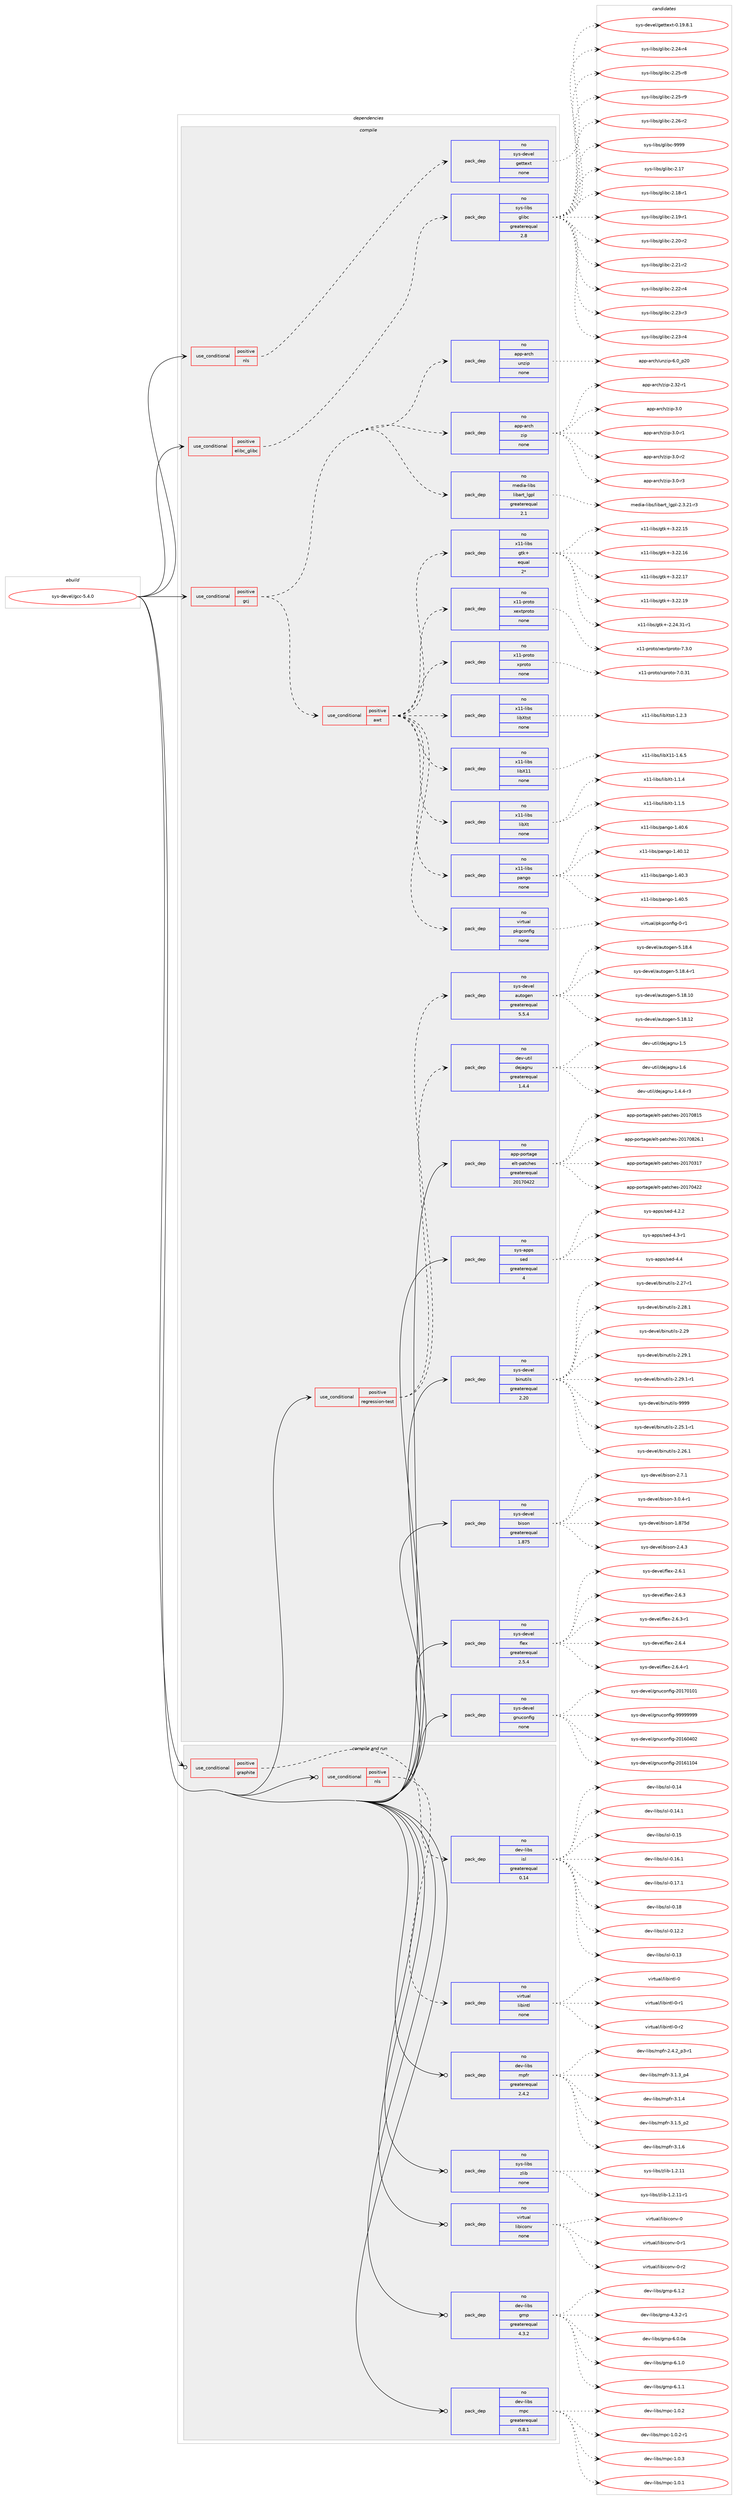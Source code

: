 digraph prolog {

# *************
# Graph options
# *************

newrank=true;
concentrate=true;
compound=true;
graph [rankdir=LR,fontname=Helvetica,fontsize=10,ranksep=1.5];#, ranksep=2.5, nodesep=0.2];
edge  [arrowhead=vee];
node  [fontname=Helvetica,fontsize=10];

# **********
# The ebuild
# **********

subgraph cluster_leftcol {
color=gray;
rank=same;
label=<<i>ebuild</i>>;
id [label="sys-devel/gcc-5.4.0", color=red, width=4, href="../sys-devel/gcc-5.4.0.svg"];
}

# ****************
# The dependencies
# ****************

subgraph cluster_midcol {
color=gray;
label=<<i>dependencies</i>>;
subgraph cluster_compile {
fillcolor="#eeeeee";
style=filled;
label=<<i>compile</i>>;
subgraph cond116043 {
dependency484173 [label=<<TABLE BORDER="0" CELLBORDER="1" CELLSPACING="0" CELLPADDING="4"><TR><TD ROWSPAN="3" CELLPADDING="10">use_conditional</TD></TR><TR><TD>positive</TD></TR><TR><TD>elibc_glibc</TD></TR></TABLE>>, shape=none, color=red];
subgraph pack359698 {
dependency484174 [label=<<TABLE BORDER="0" CELLBORDER="1" CELLSPACING="0" CELLPADDING="4" WIDTH="220"><TR><TD ROWSPAN="6" CELLPADDING="30">pack_dep</TD></TR><TR><TD WIDTH="110">no</TD></TR><TR><TD>sys-libs</TD></TR><TR><TD>glibc</TD></TR><TR><TD>greaterequal</TD></TR><TR><TD>2.8</TD></TR></TABLE>>, shape=none, color=blue];
}
dependency484173:e -> dependency484174:w [weight=20,style="dashed",arrowhead="vee"];
}
id:e -> dependency484173:w [weight=20,style="solid",arrowhead="vee"];
subgraph cond116044 {
dependency484175 [label=<<TABLE BORDER="0" CELLBORDER="1" CELLSPACING="0" CELLPADDING="4"><TR><TD ROWSPAN="3" CELLPADDING="10">use_conditional</TD></TR><TR><TD>positive</TD></TR><TR><TD>gcj</TD></TR></TABLE>>, shape=none, color=red];
subgraph cond116045 {
dependency484176 [label=<<TABLE BORDER="0" CELLBORDER="1" CELLSPACING="0" CELLPADDING="4"><TR><TD ROWSPAN="3" CELLPADDING="10">use_conditional</TD></TR><TR><TD>positive</TD></TR><TR><TD>awt</TD></TR></TABLE>>, shape=none, color=red];
subgraph pack359699 {
dependency484177 [label=<<TABLE BORDER="0" CELLBORDER="1" CELLSPACING="0" CELLPADDING="4" WIDTH="220"><TR><TD ROWSPAN="6" CELLPADDING="30">pack_dep</TD></TR><TR><TD WIDTH="110">no</TD></TR><TR><TD>x11-libs</TD></TR><TR><TD>libXt</TD></TR><TR><TD>none</TD></TR><TR><TD></TD></TR></TABLE>>, shape=none, color=blue];
}
dependency484176:e -> dependency484177:w [weight=20,style="dashed",arrowhead="vee"];
subgraph pack359700 {
dependency484178 [label=<<TABLE BORDER="0" CELLBORDER="1" CELLSPACING="0" CELLPADDING="4" WIDTH="220"><TR><TD ROWSPAN="6" CELLPADDING="30">pack_dep</TD></TR><TR><TD WIDTH="110">no</TD></TR><TR><TD>x11-libs</TD></TR><TR><TD>libX11</TD></TR><TR><TD>none</TD></TR><TR><TD></TD></TR></TABLE>>, shape=none, color=blue];
}
dependency484176:e -> dependency484178:w [weight=20,style="dashed",arrowhead="vee"];
subgraph pack359701 {
dependency484179 [label=<<TABLE BORDER="0" CELLBORDER="1" CELLSPACING="0" CELLPADDING="4" WIDTH="220"><TR><TD ROWSPAN="6" CELLPADDING="30">pack_dep</TD></TR><TR><TD WIDTH="110">no</TD></TR><TR><TD>x11-libs</TD></TR><TR><TD>libXtst</TD></TR><TR><TD>none</TD></TR><TR><TD></TD></TR></TABLE>>, shape=none, color=blue];
}
dependency484176:e -> dependency484179:w [weight=20,style="dashed",arrowhead="vee"];
subgraph pack359702 {
dependency484180 [label=<<TABLE BORDER="0" CELLBORDER="1" CELLSPACING="0" CELLPADDING="4" WIDTH="220"><TR><TD ROWSPAN="6" CELLPADDING="30">pack_dep</TD></TR><TR><TD WIDTH="110">no</TD></TR><TR><TD>x11-proto</TD></TR><TR><TD>xproto</TD></TR><TR><TD>none</TD></TR><TR><TD></TD></TR></TABLE>>, shape=none, color=blue];
}
dependency484176:e -> dependency484180:w [weight=20,style="dashed",arrowhead="vee"];
subgraph pack359703 {
dependency484181 [label=<<TABLE BORDER="0" CELLBORDER="1" CELLSPACING="0" CELLPADDING="4" WIDTH="220"><TR><TD ROWSPAN="6" CELLPADDING="30">pack_dep</TD></TR><TR><TD WIDTH="110">no</TD></TR><TR><TD>x11-proto</TD></TR><TR><TD>xextproto</TD></TR><TR><TD>none</TD></TR><TR><TD></TD></TR></TABLE>>, shape=none, color=blue];
}
dependency484176:e -> dependency484181:w [weight=20,style="dashed",arrowhead="vee"];
subgraph pack359704 {
dependency484182 [label=<<TABLE BORDER="0" CELLBORDER="1" CELLSPACING="0" CELLPADDING="4" WIDTH="220"><TR><TD ROWSPAN="6" CELLPADDING="30">pack_dep</TD></TR><TR><TD WIDTH="110">no</TD></TR><TR><TD>x11-libs</TD></TR><TR><TD>gtk+</TD></TR><TR><TD>equal</TD></TR><TR><TD>2*</TD></TR></TABLE>>, shape=none, color=blue];
}
dependency484176:e -> dependency484182:w [weight=20,style="dashed",arrowhead="vee"];
subgraph pack359705 {
dependency484183 [label=<<TABLE BORDER="0" CELLBORDER="1" CELLSPACING="0" CELLPADDING="4" WIDTH="220"><TR><TD ROWSPAN="6" CELLPADDING="30">pack_dep</TD></TR><TR><TD WIDTH="110">no</TD></TR><TR><TD>virtual</TD></TR><TR><TD>pkgconfig</TD></TR><TR><TD>none</TD></TR><TR><TD></TD></TR></TABLE>>, shape=none, color=blue];
}
dependency484176:e -> dependency484183:w [weight=20,style="dashed",arrowhead="vee"];
subgraph pack359706 {
dependency484184 [label=<<TABLE BORDER="0" CELLBORDER="1" CELLSPACING="0" CELLPADDING="4" WIDTH="220"><TR><TD ROWSPAN="6" CELLPADDING="30">pack_dep</TD></TR><TR><TD WIDTH="110">no</TD></TR><TR><TD>x11-libs</TD></TR><TR><TD>pango</TD></TR><TR><TD>none</TD></TR><TR><TD></TD></TR></TABLE>>, shape=none, color=blue];
}
dependency484176:e -> dependency484184:w [weight=20,style="dashed",arrowhead="vee"];
}
dependency484175:e -> dependency484176:w [weight=20,style="dashed",arrowhead="vee"];
subgraph pack359707 {
dependency484185 [label=<<TABLE BORDER="0" CELLBORDER="1" CELLSPACING="0" CELLPADDING="4" WIDTH="220"><TR><TD ROWSPAN="6" CELLPADDING="30">pack_dep</TD></TR><TR><TD WIDTH="110">no</TD></TR><TR><TD>media-libs</TD></TR><TR><TD>libart_lgpl</TD></TR><TR><TD>greaterequal</TD></TR><TR><TD>2.1</TD></TR></TABLE>>, shape=none, color=blue];
}
dependency484175:e -> dependency484185:w [weight=20,style="dashed",arrowhead="vee"];
subgraph pack359708 {
dependency484186 [label=<<TABLE BORDER="0" CELLBORDER="1" CELLSPACING="0" CELLPADDING="4" WIDTH="220"><TR><TD ROWSPAN="6" CELLPADDING="30">pack_dep</TD></TR><TR><TD WIDTH="110">no</TD></TR><TR><TD>app-arch</TD></TR><TR><TD>zip</TD></TR><TR><TD>none</TD></TR><TR><TD></TD></TR></TABLE>>, shape=none, color=blue];
}
dependency484175:e -> dependency484186:w [weight=20,style="dashed",arrowhead="vee"];
subgraph pack359709 {
dependency484187 [label=<<TABLE BORDER="0" CELLBORDER="1" CELLSPACING="0" CELLPADDING="4" WIDTH="220"><TR><TD ROWSPAN="6" CELLPADDING="30">pack_dep</TD></TR><TR><TD WIDTH="110">no</TD></TR><TR><TD>app-arch</TD></TR><TR><TD>unzip</TD></TR><TR><TD>none</TD></TR><TR><TD></TD></TR></TABLE>>, shape=none, color=blue];
}
dependency484175:e -> dependency484187:w [weight=20,style="dashed",arrowhead="vee"];
}
id:e -> dependency484175:w [weight=20,style="solid",arrowhead="vee"];
subgraph cond116046 {
dependency484188 [label=<<TABLE BORDER="0" CELLBORDER="1" CELLSPACING="0" CELLPADDING="4"><TR><TD ROWSPAN="3" CELLPADDING="10">use_conditional</TD></TR><TR><TD>positive</TD></TR><TR><TD>nls</TD></TR></TABLE>>, shape=none, color=red];
subgraph pack359710 {
dependency484189 [label=<<TABLE BORDER="0" CELLBORDER="1" CELLSPACING="0" CELLPADDING="4" WIDTH="220"><TR><TD ROWSPAN="6" CELLPADDING="30">pack_dep</TD></TR><TR><TD WIDTH="110">no</TD></TR><TR><TD>sys-devel</TD></TR><TR><TD>gettext</TD></TR><TR><TD>none</TD></TR><TR><TD></TD></TR></TABLE>>, shape=none, color=blue];
}
dependency484188:e -> dependency484189:w [weight=20,style="dashed",arrowhead="vee"];
}
id:e -> dependency484188:w [weight=20,style="solid",arrowhead="vee"];
subgraph cond116047 {
dependency484190 [label=<<TABLE BORDER="0" CELLBORDER="1" CELLSPACING="0" CELLPADDING="4"><TR><TD ROWSPAN="3" CELLPADDING="10">use_conditional</TD></TR><TR><TD>positive</TD></TR><TR><TD>regression-test</TD></TR></TABLE>>, shape=none, color=red];
subgraph pack359711 {
dependency484191 [label=<<TABLE BORDER="0" CELLBORDER="1" CELLSPACING="0" CELLPADDING="4" WIDTH="220"><TR><TD ROWSPAN="6" CELLPADDING="30">pack_dep</TD></TR><TR><TD WIDTH="110">no</TD></TR><TR><TD>dev-util</TD></TR><TR><TD>dejagnu</TD></TR><TR><TD>greaterequal</TD></TR><TR><TD>1.4.4</TD></TR></TABLE>>, shape=none, color=blue];
}
dependency484190:e -> dependency484191:w [weight=20,style="dashed",arrowhead="vee"];
subgraph pack359712 {
dependency484192 [label=<<TABLE BORDER="0" CELLBORDER="1" CELLSPACING="0" CELLPADDING="4" WIDTH="220"><TR><TD ROWSPAN="6" CELLPADDING="30">pack_dep</TD></TR><TR><TD WIDTH="110">no</TD></TR><TR><TD>sys-devel</TD></TR><TR><TD>autogen</TD></TR><TR><TD>greaterequal</TD></TR><TR><TD>5.5.4</TD></TR></TABLE>>, shape=none, color=blue];
}
dependency484190:e -> dependency484192:w [weight=20,style="dashed",arrowhead="vee"];
}
id:e -> dependency484190:w [weight=20,style="solid",arrowhead="vee"];
subgraph pack359713 {
dependency484193 [label=<<TABLE BORDER="0" CELLBORDER="1" CELLSPACING="0" CELLPADDING="4" WIDTH="220"><TR><TD ROWSPAN="6" CELLPADDING="30">pack_dep</TD></TR><TR><TD WIDTH="110">no</TD></TR><TR><TD>app-portage</TD></TR><TR><TD>elt-patches</TD></TR><TR><TD>greaterequal</TD></TR><TR><TD>20170422</TD></TR></TABLE>>, shape=none, color=blue];
}
id:e -> dependency484193:w [weight=20,style="solid",arrowhead="vee"];
subgraph pack359714 {
dependency484194 [label=<<TABLE BORDER="0" CELLBORDER="1" CELLSPACING="0" CELLPADDING="4" WIDTH="220"><TR><TD ROWSPAN="6" CELLPADDING="30">pack_dep</TD></TR><TR><TD WIDTH="110">no</TD></TR><TR><TD>sys-apps</TD></TR><TR><TD>sed</TD></TR><TR><TD>greaterequal</TD></TR><TR><TD>4</TD></TR></TABLE>>, shape=none, color=blue];
}
id:e -> dependency484194:w [weight=20,style="solid",arrowhead="vee"];
subgraph pack359715 {
dependency484195 [label=<<TABLE BORDER="0" CELLBORDER="1" CELLSPACING="0" CELLPADDING="4" WIDTH="220"><TR><TD ROWSPAN="6" CELLPADDING="30">pack_dep</TD></TR><TR><TD WIDTH="110">no</TD></TR><TR><TD>sys-devel</TD></TR><TR><TD>binutils</TD></TR><TR><TD>greaterequal</TD></TR><TR><TD>2.20</TD></TR></TABLE>>, shape=none, color=blue];
}
id:e -> dependency484195:w [weight=20,style="solid",arrowhead="vee"];
subgraph pack359716 {
dependency484196 [label=<<TABLE BORDER="0" CELLBORDER="1" CELLSPACING="0" CELLPADDING="4" WIDTH="220"><TR><TD ROWSPAN="6" CELLPADDING="30">pack_dep</TD></TR><TR><TD WIDTH="110">no</TD></TR><TR><TD>sys-devel</TD></TR><TR><TD>bison</TD></TR><TR><TD>greaterequal</TD></TR><TR><TD>1.875</TD></TR></TABLE>>, shape=none, color=blue];
}
id:e -> dependency484196:w [weight=20,style="solid",arrowhead="vee"];
subgraph pack359717 {
dependency484197 [label=<<TABLE BORDER="0" CELLBORDER="1" CELLSPACING="0" CELLPADDING="4" WIDTH="220"><TR><TD ROWSPAN="6" CELLPADDING="30">pack_dep</TD></TR><TR><TD WIDTH="110">no</TD></TR><TR><TD>sys-devel</TD></TR><TR><TD>flex</TD></TR><TR><TD>greaterequal</TD></TR><TR><TD>2.5.4</TD></TR></TABLE>>, shape=none, color=blue];
}
id:e -> dependency484197:w [weight=20,style="solid",arrowhead="vee"];
subgraph pack359718 {
dependency484198 [label=<<TABLE BORDER="0" CELLBORDER="1" CELLSPACING="0" CELLPADDING="4" WIDTH="220"><TR><TD ROWSPAN="6" CELLPADDING="30">pack_dep</TD></TR><TR><TD WIDTH="110">no</TD></TR><TR><TD>sys-devel</TD></TR><TR><TD>gnuconfig</TD></TR><TR><TD>none</TD></TR><TR><TD></TD></TR></TABLE>>, shape=none, color=blue];
}
id:e -> dependency484198:w [weight=20,style="solid",arrowhead="vee"];
}
subgraph cluster_compileandrun {
fillcolor="#eeeeee";
style=filled;
label=<<i>compile and run</i>>;
subgraph cond116048 {
dependency484199 [label=<<TABLE BORDER="0" CELLBORDER="1" CELLSPACING="0" CELLPADDING="4"><TR><TD ROWSPAN="3" CELLPADDING="10">use_conditional</TD></TR><TR><TD>positive</TD></TR><TR><TD>graphite</TD></TR></TABLE>>, shape=none, color=red];
subgraph pack359719 {
dependency484200 [label=<<TABLE BORDER="0" CELLBORDER="1" CELLSPACING="0" CELLPADDING="4" WIDTH="220"><TR><TD ROWSPAN="6" CELLPADDING="30">pack_dep</TD></TR><TR><TD WIDTH="110">no</TD></TR><TR><TD>dev-libs</TD></TR><TR><TD>isl</TD></TR><TR><TD>greaterequal</TD></TR><TR><TD>0.14</TD></TR></TABLE>>, shape=none, color=blue];
}
dependency484199:e -> dependency484200:w [weight=20,style="dashed",arrowhead="vee"];
}
id:e -> dependency484199:w [weight=20,style="solid",arrowhead="odotvee"];
subgraph cond116049 {
dependency484201 [label=<<TABLE BORDER="0" CELLBORDER="1" CELLSPACING="0" CELLPADDING="4"><TR><TD ROWSPAN="3" CELLPADDING="10">use_conditional</TD></TR><TR><TD>positive</TD></TR><TR><TD>nls</TD></TR></TABLE>>, shape=none, color=red];
subgraph pack359720 {
dependency484202 [label=<<TABLE BORDER="0" CELLBORDER="1" CELLSPACING="0" CELLPADDING="4" WIDTH="220"><TR><TD ROWSPAN="6" CELLPADDING="30">pack_dep</TD></TR><TR><TD WIDTH="110">no</TD></TR><TR><TD>virtual</TD></TR><TR><TD>libintl</TD></TR><TR><TD>none</TD></TR><TR><TD></TD></TR></TABLE>>, shape=none, color=blue];
}
dependency484201:e -> dependency484202:w [weight=20,style="dashed",arrowhead="vee"];
}
id:e -> dependency484201:w [weight=20,style="solid",arrowhead="odotvee"];
subgraph pack359721 {
dependency484203 [label=<<TABLE BORDER="0" CELLBORDER="1" CELLSPACING="0" CELLPADDING="4" WIDTH="220"><TR><TD ROWSPAN="6" CELLPADDING="30">pack_dep</TD></TR><TR><TD WIDTH="110">no</TD></TR><TR><TD>dev-libs</TD></TR><TR><TD>gmp</TD></TR><TR><TD>greaterequal</TD></TR><TR><TD>4.3.2</TD></TR></TABLE>>, shape=none, color=blue];
}
id:e -> dependency484203:w [weight=20,style="solid",arrowhead="odotvee"];
subgraph pack359722 {
dependency484204 [label=<<TABLE BORDER="0" CELLBORDER="1" CELLSPACING="0" CELLPADDING="4" WIDTH="220"><TR><TD ROWSPAN="6" CELLPADDING="30">pack_dep</TD></TR><TR><TD WIDTH="110">no</TD></TR><TR><TD>dev-libs</TD></TR><TR><TD>mpc</TD></TR><TR><TD>greaterequal</TD></TR><TR><TD>0.8.1</TD></TR></TABLE>>, shape=none, color=blue];
}
id:e -> dependency484204:w [weight=20,style="solid",arrowhead="odotvee"];
subgraph pack359723 {
dependency484205 [label=<<TABLE BORDER="0" CELLBORDER="1" CELLSPACING="0" CELLPADDING="4" WIDTH="220"><TR><TD ROWSPAN="6" CELLPADDING="30">pack_dep</TD></TR><TR><TD WIDTH="110">no</TD></TR><TR><TD>dev-libs</TD></TR><TR><TD>mpfr</TD></TR><TR><TD>greaterequal</TD></TR><TR><TD>2.4.2</TD></TR></TABLE>>, shape=none, color=blue];
}
id:e -> dependency484205:w [weight=20,style="solid",arrowhead="odotvee"];
subgraph pack359724 {
dependency484206 [label=<<TABLE BORDER="0" CELLBORDER="1" CELLSPACING="0" CELLPADDING="4" WIDTH="220"><TR><TD ROWSPAN="6" CELLPADDING="30">pack_dep</TD></TR><TR><TD WIDTH="110">no</TD></TR><TR><TD>sys-libs</TD></TR><TR><TD>zlib</TD></TR><TR><TD>none</TD></TR><TR><TD></TD></TR></TABLE>>, shape=none, color=blue];
}
id:e -> dependency484206:w [weight=20,style="solid",arrowhead="odotvee"];
subgraph pack359725 {
dependency484207 [label=<<TABLE BORDER="0" CELLBORDER="1" CELLSPACING="0" CELLPADDING="4" WIDTH="220"><TR><TD ROWSPAN="6" CELLPADDING="30">pack_dep</TD></TR><TR><TD WIDTH="110">no</TD></TR><TR><TD>virtual</TD></TR><TR><TD>libiconv</TD></TR><TR><TD>none</TD></TR><TR><TD></TD></TR></TABLE>>, shape=none, color=blue];
}
id:e -> dependency484207:w [weight=20,style="solid",arrowhead="odotvee"];
}
subgraph cluster_run {
fillcolor="#eeeeee";
style=filled;
label=<<i>run</i>>;
}
}

# **************
# The candidates
# **************

subgraph cluster_choices {
rank=same;
color=gray;
label=<<i>candidates</i>>;

subgraph choice359698 {
color=black;
nodesep=1;
choice11512111545108105981154710310810598994550464955 [label="sys-libs/glibc-2.17", color=red, width=4,href="../sys-libs/glibc-2.17.svg"];
choice115121115451081059811547103108105989945504649564511449 [label="sys-libs/glibc-2.18-r1", color=red, width=4,href="../sys-libs/glibc-2.18-r1.svg"];
choice115121115451081059811547103108105989945504649574511449 [label="sys-libs/glibc-2.19-r1", color=red, width=4,href="../sys-libs/glibc-2.19-r1.svg"];
choice115121115451081059811547103108105989945504650484511450 [label="sys-libs/glibc-2.20-r2", color=red, width=4,href="../sys-libs/glibc-2.20-r2.svg"];
choice115121115451081059811547103108105989945504650494511450 [label="sys-libs/glibc-2.21-r2", color=red, width=4,href="../sys-libs/glibc-2.21-r2.svg"];
choice115121115451081059811547103108105989945504650504511452 [label="sys-libs/glibc-2.22-r4", color=red, width=4,href="../sys-libs/glibc-2.22-r4.svg"];
choice115121115451081059811547103108105989945504650514511451 [label="sys-libs/glibc-2.23-r3", color=red, width=4,href="../sys-libs/glibc-2.23-r3.svg"];
choice115121115451081059811547103108105989945504650514511452 [label="sys-libs/glibc-2.23-r4", color=red, width=4,href="../sys-libs/glibc-2.23-r4.svg"];
choice115121115451081059811547103108105989945504650524511452 [label="sys-libs/glibc-2.24-r4", color=red, width=4,href="../sys-libs/glibc-2.24-r4.svg"];
choice115121115451081059811547103108105989945504650534511456 [label="sys-libs/glibc-2.25-r8", color=red, width=4,href="../sys-libs/glibc-2.25-r8.svg"];
choice115121115451081059811547103108105989945504650534511457 [label="sys-libs/glibc-2.25-r9", color=red, width=4,href="../sys-libs/glibc-2.25-r9.svg"];
choice115121115451081059811547103108105989945504650544511450 [label="sys-libs/glibc-2.26-r2", color=red, width=4,href="../sys-libs/glibc-2.26-r2.svg"];
choice11512111545108105981154710310810598994557575757 [label="sys-libs/glibc-9999", color=red, width=4,href="../sys-libs/glibc-9999.svg"];
dependency484174:e -> choice11512111545108105981154710310810598994550464955:w [style=dotted,weight="100"];
dependency484174:e -> choice115121115451081059811547103108105989945504649564511449:w [style=dotted,weight="100"];
dependency484174:e -> choice115121115451081059811547103108105989945504649574511449:w [style=dotted,weight="100"];
dependency484174:e -> choice115121115451081059811547103108105989945504650484511450:w [style=dotted,weight="100"];
dependency484174:e -> choice115121115451081059811547103108105989945504650494511450:w [style=dotted,weight="100"];
dependency484174:e -> choice115121115451081059811547103108105989945504650504511452:w [style=dotted,weight="100"];
dependency484174:e -> choice115121115451081059811547103108105989945504650514511451:w [style=dotted,weight="100"];
dependency484174:e -> choice115121115451081059811547103108105989945504650514511452:w [style=dotted,weight="100"];
dependency484174:e -> choice115121115451081059811547103108105989945504650524511452:w [style=dotted,weight="100"];
dependency484174:e -> choice115121115451081059811547103108105989945504650534511456:w [style=dotted,weight="100"];
dependency484174:e -> choice115121115451081059811547103108105989945504650534511457:w [style=dotted,weight="100"];
dependency484174:e -> choice115121115451081059811547103108105989945504650544511450:w [style=dotted,weight="100"];
dependency484174:e -> choice11512111545108105981154710310810598994557575757:w [style=dotted,weight="100"];
}
subgraph choice359699 {
color=black;
nodesep=1;
choice12049494510810598115471081059888116454946494652 [label="x11-libs/libXt-1.1.4", color=red, width=4,href="../x11-libs/libXt-1.1.4.svg"];
choice12049494510810598115471081059888116454946494653 [label="x11-libs/libXt-1.1.5", color=red, width=4,href="../x11-libs/libXt-1.1.5.svg"];
dependency484177:e -> choice12049494510810598115471081059888116454946494652:w [style=dotted,weight="100"];
dependency484177:e -> choice12049494510810598115471081059888116454946494653:w [style=dotted,weight="100"];
}
subgraph choice359700 {
color=black;
nodesep=1;
choice120494945108105981154710810598884949454946544653 [label="x11-libs/libX11-1.6.5", color=red, width=4,href="../x11-libs/libX11-1.6.5.svg"];
dependency484178:e -> choice120494945108105981154710810598884949454946544653:w [style=dotted,weight="100"];
}
subgraph choice359701 {
color=black;
nodesep=1;
choice12049494510810598115471081059888116115116454946504651 [label="x11-libs/libXtst-1.2.3", color=red, width=4,href="../x11-libs/libXtst-1.2.3.svg"];
dependency484179:e -> choice12049494510810598115471081059888116115116454946504651:w [style=dotted,weight="100"];
}
subgraph choice359702 {
color=black;
nodesep=1;
choice1204949451121141111161114712011211411111611145554648465149 [label="x11-proto/xproto-7.0.31", color=red, width=4,href="../x11-proto/xproto-7.0.31.svg"];
dependency484180:e -> choice1204949451121141111161114712011211411111611145554648465149:w [style=dotted,weight="100"];
}
subgraph choice359703 {
color=black;
nodesep=1;
choice12049494511211411111611147120101120116112114111116111455546514648 [label="x11-proto/xextproto-7.3.0", color=red, width=4,href="../x11-proto/xextproto-7.3.0.svg"];
dependency484181:e -> choice12049494511211411111611147120101120116112114111116111455546514648:w [style=dotted,weight="100"];
}
subgraph choice359704 {
color=black;
nodesep=1;
choice12049494510810598115471031161074345504650524651494511449 [label="x11-libs/gtk+-2.24.31-r1", color=red, width=4,href="../x11-libs/gtk+-2.24.31-r1.svg"];
choice1204949451081059811547103116107434551465050464953 [label="x11-libs/gtk+-3.22.15", color=red, width=4,href="../x11-libs/gtk+-3.22.15.svg"];
choice1204949451081059811547103116107434551465050464954 [label="x11-libs/gtk+-3.22.16", color=red, width=4,href="../x11-libs/gtk+-3.22.16.svg"];
choice1204949451081059811547103116107434551465050464955 [label="x11-libs/gtk+-3.22.17", color=red, width=4,href="../x11-libs/gtk+-3.22.17.svg"];
choice1204949451081059811547103116107434551465050464957 [label="x11-libs/gtk+-3.22.19", color=red, width=4,href="../x11-libs/gtk+-3.22.19.svg"];
dependency484182:e -> choice12049494510810598115471031161074345504650524651494511449:w [style=dotted,weight="100"];
dependency484182:e -> choice1204949451081059811547103116107434551465050464953:w [style=dotted,weight="100"];
dependency484182:e -> choice1204949451081059811547103116107434551465050464954:w [style=dotted,weight="100"];
dependency484182:e -> choice1204949451081059811547103116107434551465050464955:w [style=dotted,weight="100"];
dependency484182:e -> choice1204949451081059811547103116107434551465050464957:w [style=dotted,weight="100"];
}
subgraph choice359705 {
color=black;
nodesep=1;
choice11810511411611797108471121071039911111010210510345484511449 [label="virtual/pkgconfig-0-r1", color=red, width=4,href="../virtual/pkgconfig-0-r1.svg"];
dependency484183:e -> choice11810511411611797108471121071039911111010210510345484511449:w [style=dotted,weight="100"];
}
subgraph choice359706 {
color=black;
nodesep=1;
choice1204949451081059811547112971101031114549465248464950 [label="x11-libs/pango-1.40.12", color=red, width=4,href="../x11-libs/pango-1.40.12.svg"];
choice12049494510810598115471129711010311145494652484651 [label="x11-libs/pango-1.40.3", color=red, width=4,href="../x11-libs/pango-1.40.3.svg"];
choice12049494510810598115471129711010311145494652484653 [label="x11-libs/pango-1.40.5", color=red, width=4,href="../x11-libs/pango-1.40.5.svg"];
choice12049494510810598115471129711010311145494652484654 [label="x11-libs/pango-1.40.6", color=red, width=4,href="../x11-libs/pango-1.40.6.svg"];
dependency484184:e -> choice1204949451081059811547112971101031114549465248464950:w [style=dotted,weight="100"];
dependency484184:e -> choice12049494510810598115471129711010311145494652484651:w [style=dotted,weight="100"];
dependency484184:e -> choice12049494510810598115471129711010311145494652484653:w [style=dotted,weight="100"];
dependency484184:e -> choice12049494510810598115471129711010311145494652484654:w [style=dotted,weight="100"];
}
subgraph choice359707 {
color=black;
nodesep=1;
choice10910110010597451081059811547108105989711411695108103112108455046514650494511451 [label="media-libs/libart_lgpl-2.3.21-r3", color=red, width=4,href="../media-libs/libart_lgpl-2.3.21-r3.svg"];
dependency484185:e -> choice10910110010597451081059811547108105989711411695108103112108455046514650494511451:w [style=dotted,weight="100"];
}
subgraph choice359708 {
color=black;
nodesep=1;
choice971121124597114991044712210511245504651504511449 [label="app-arch/zip-2.32-r1", color=red, width=4,href="../app-arch/zip-2.32-r1.svg"];
choice971121124597114991044712210511245514648 [label="app-arch/zip-3.0", color=red, width=4,href="../app-arch/zip-3.0.svg"];
choice9711211245971149910447122105112455146484511449 [label="app-arch/zip-3.0-r1", color=red, width=4,href="../app-arch/zip-3.0-r1.svg"];
choice9711211245971149910447122105112455146484511450 [label="app-arch/zip-3.0-r2", color=red, width=4,href="../app-arch/zip-3.0-r2.svg"];
choice9711211245971149910447122105112455146484511451 [label="app-arch/zip-3.0-r3", color=red, width=4,href="../app-arch/zip-3.0-r3.svg"];
dependency484186:e -> choice971121124597114991044712210511245504651504511449:w [style=dotted,weight="100"];
dependency484186:e -> choice971121124597114991044712210511245514648:w [style=dotted,weight="100"];
dependency484186:e -> choice9711211245971149910447122105112455146484511449:w [style=dotted,weight="100"];
dependency484186:e -> choice9711211245971149910447122105112455146484511450:w [style=dotted,weight="100"];
dependency484186:e -> choice9711211245971149910447122105112455146484511451:w [style=dotted,weight="100"];
}
subgraph choice359709 {
color=black;
nodesep=1;
choice971121124597114991044711711012210511245544648951125048 [label="app-arch/unzip-6.0_p20", color=red, width=4,href="../app-arch/unzip-6.0_p20.svg"];
dependency484187:e -> choice971121124597114991044711711012210511245544648951125048:w [style=dotted,weight="100"];
}
subgraph choice359710 {
color=black;
nodesep=1;
choice1151211154510010111810110847103101116116101120116454846495746564649 [label="sys-devel/gettext-0.19.8.1", color=red, width=4,href="../sys-devel/gettext-0.19.8.1.svg"];
dependency484189:e -> choice1151211154510010111810110847103101116116101120116454846495746564649:w [style=dotted,weight="100"];
}
subgraph choice359711 {
color=black;
nodesep=1;
choice1001011184511711610510847100101106971031101174549465246524511451 [label="dev-util/dejagnu-1.4.4-r3", color=red, width=4,href="../dev-util/dejagnu-1.4.4-r3.svg"];
choice10010111845117116105108471001011069710311011745494653 [label="dev-util/dejagnu-1.5", color=red, width=4,href="../dev-util/dejagnu-1.5.svg"];
choice10010111845117116105108471001011069710311011745494654 [label="dev-util/dejagnu-1.6", color=red, width=4,href="../dev-util/dejagnu-1.6.svg"];
dependency484191:e -> choice1001011184511711610510847100101106971031101174549465246524511451:w [style=dotted,weight="100"];
dependency484191:e -> choice10010111845117116105108471001011069710311011745494653:w [style=dotted,weight="100"];
dependency484191:e -> choice10010111845117116105108471001011069710311011745494654:w [style=dotted,weight="100"];
}
subgraph choice359712 {
color=black;
nodesep=1;
choice1151211154510010111810110847971171161111031011104553464956464948 [label="sys-devel/autogen-5.18.10", color=red, width=4,href="../sys-devel/autogen-5.18.10.svg"];
choice1151211154510010111810110847971171161111031011104553464956464950 [label="sys-devel/autogen-5.18.12", color=red, width=4,href="../sys-devel/autogen-5.18.12.svg"];
choice11512111545100101118101108479711711611110310111045534649564652 [label="sys-devel/autogen-5.18.4", color=red, width=4,href="../sys-devel/autogen-5.18.4.svg"];
choice115121115451001011181011084797117116111103101110455346495646524511449 [label="sys-devel/autogen-5.18.4-r1", color=red, width=4,href="../sys-devel/autogen-5.18.4-r1.svg"];
dependency484192:e -> choice1151211154510010111810110847971171161111031011104553464956464948:w [style=dotted,weight="100"];
dependency484192:e -> choice1151211154510010111810110847971171161111031011104553464956464950:w [style=dotted,weight="100"];
dependency484192:e -> choice11512111545100101118101108479711711611110310111045534649564652:w [style=dotted,weight="100"];
dependency484192:e -> choice115121115451001011181011084797117116111103101110455346495646524511449:w [style=dotted,weight="100"];
}
subgraph choice359713 {
color=black;
nodesep=1;
choice97112112451121111141169710310147101108116451129711699104101115455048495548514955 [label="app-portage/elt-patches-20170317", color=red, width=4,href="../app-portage/elt-patches-20170317.svg"];
choice97112112451121111141169710310147101108116451129711699104101115455048495548525050 [label="app-portage/elt-patches-20170422", color=red, width=4,href="../app-portage/elt-patches-20170422.svg"];
choice97112112451121111141169710310147101108116451129711699104101115455048495548564953 [label="app-portage/elt-patches-20170815", color=red, width=4,href="../app-portage/elt-patches-20170815.svg"];
choice971121124511211111411697103101471011081164511297116991041011154550484955485650544649 [label="app-portage/elt-patches-20170826.1", color=red, width=4,href="../app-portage/elt-patches-20170826.1.svg"];
dependency484193:e -> choice97112112451121111141169710310147101108116451129711699104101115455048495548514955:w [style=dotted,weight="100"];
dependency484193:e -> choice97112112451121111141169710310147101108116451129711699104101115455048495548525050:w [style=dotted,weight="100"];
dependency484193:e -> choice97112112451121111141169710310147101108116451129711699104101115455048495548564953:w [style=dotted,weight="100"];
dependency484193:e -> choice971121124511211111411697103101471011081164511297116991041011154550484955485650544649:w [style=dotted,weight="100"];
}
subgraph choice359714 {
color=black;
nodesep=1;
choice115121115459711211211547115101100455246504650 [label="sys-apps/sed-4.2.2", color=red, width=4,href="../sys-apps/sed-4.2.2.svg"];
choice115121115459711211211547115101100455246514511449 [label="sys-apps/sed-4.3-r1", color=red, width=4,href="../sys-apps/sed-4.3-r1.svg"];
choice11512111545971121121154711510110045524652 [label="sys-apps/sed-4.4", color=red, width=4,href="../sys-apps/sed-4.4.svg"];
dependency484194:e -> choice115121115459711211211547115101100455246504650:w [style=dotted,weight="100"];
dependency484194:e -> choice115121115459711211211547115101100455246514511449:w [style=dotted,weight="100"];
dependency484194:e -> choice11512111545971121121154711510110045524652:w [style=dotted,weight="100"];
}
subgraph choice359715 {
color=black;
nodesep=1;
choice115121115451001011181011084798105110117116105108115455046505346494511449 [label="sys-devel/binutils-2.25.1-r1", color=red, width=4,href="../sys-devel/binutils-2.25.1-r1.svg"];
choice11512111545100101118101108479810511011711610510811545504650544649 [label="sys-devel/binutils-2.26.1", color=red, width=4,href="../sys-devel/binutils-2.26.1.svg"];
choice11512111545100101118101108479810511011711610510811545504650554511449 [label="sys-devel/binutils-2.27-r1", color=red, width=4,href="../sys-devel/binutils-2.27-r1.svg"];
choice11512111545100101118101108479810511011711610510811545504650564649 [label="sys-devel/binutils-2.28.1", color=red, width=4,href="../sys-devel/binutils-2.28.1.svg"];
choice1151211154510010111810110847981051101171161051081154550465057 [label="sys-devel/binutils-2.29", color=red, width=4,href="../sys-devel/binutils-2.29.svg"];
choice11512111545100101118101108479810511011711610510811545504650574649 [label="sys-devel/binutils-2.29.1", color=red, width=4,href="../sys-devel/binutils-2.29.1.svg"];
choice115121115451001011181011084798105110117116105108115455046505746494511449 [label="sys-devel/binutils-2.29.1-r1", color=red, width=4,href="../sys-devel/binutils-2.29.1-r1.svg"];
choice1151211154510010111810110847981051101171161051081154557575757 [label="sys-devel/binutils-9999", color=red, width=4,href="../sys-devel/binutils-9999.svg"];
dependency484195:e -> choice115121115451001011181011084798105110117116105108115455046505346494511449:w [style=dotted,weight="100"];
dependency484195:e -> choice11512111545100101118101108479810511011711610510811545504650544649:w [style=dotted,weight="100"];
dependency484195:e -> choice11512111545100101118101108479810511011711610510811545504650554511449:w [style=dotted,weight="100"];
dependency484195:e -> choice11512111545100101118101108479810511011711610510811545504650564649:w [style=dotted,weight="100"];
dependency484195:e -> choice1151211154510010111810110847981051101171161051081154550465057:w [style=dotted,weight="100"];
dependency484195:e -> choice11512111545100101118101108479810511011711610510811545504650574649:w [style=dotted,weight="100"];
dependency484195:e -> choice115121115451001011181011084798105110117116105108115455046505746494511449:w [style=dotted,weight="100"];
dependency484195:e -> choice1151211154510010111810110847981051101171161051081154557575757:w [style=dotted,weight="100"];
}
subgraph choice359716 {
color=black;
nodesep=1;
choice115121115451001011181011084798105115111110454946565553100 [label="sys-devel/bison-1.875d", color=red, width=4,href="../sys-devel/bison-1.875d.svg"];
choice115121115451001011181011084798105115111110455046524651 [label="sys-devel/bison-2.4.3", color=red, width=4,href="../sys-devel/bison-2.4.3.svg"];
choice115121115451001011181011084798105115111110455046554649 [label="sys-devel/bison-2.7.1", color=red, width=4,href="../sys-devel/bison-2.7.1.svg"];
choice1151211154510010111810110847981051151111104551464846524511449 [label="sys-devel/bison-3.0.4-r1", color=red, width=4,href="../sys-devel/bison-3.0.4-r1.svg"];
dependency484196:e -> choice115121115451001011181011084798105115111110454946565553100:w [style=dotted,weight="100"];
dependency484196:e -> choice115121115451001011181011084798105115111110455046524651:w [style=dotted,weight="100"];
dependency484196:e -> choice115121115451001011181011084798105115111110455046554649:w [style=dotted,weight="100"];
dependency484196:e -> choice1151211154510010111810110847981051151111104551464846524511449:w [style=dotted,weight="100"];
}
subgraph choice359717 {
color=black;
nodesep=1;
choice1151211154510010111810110847102108101120455046544649 [label="sys-devel/flex-2.6.1", color=red, width=4,href="../sys-devel/flex-2.6.1.svg"];
choice1151211154510010111810110847102108101120455046544651 [label="sys-devel/flex-2.6.3", color=red, width=4,href="../sys-devel/flex-2.6.3.svg"];
choice11512111545100101118101108471021081011204550465446514511449 [label="sys-devel/flex-2.6.3-r1", color=red, width=4,href="../sys-devel/flex-2.6.3-r1.svg"];
choice1151211154510010111810110847102108101120455046544652 [label="sys-devel/flex-2.6.4", color=red, width=4,href="../sys-devel/flex-2.6.4.svg"];
choice11512111545100101118101108471021081011204550465446524511449 [label="sys-devel/flex-2.6.4-r1", color=red, width=4,href="../sys-devel/flex-2.6.4-r1.svg"];
dependency484197:e -> choice1151211154510010111810110847102108101120455046544649:w [style=dotted,weight="100"];
dependency484197:e -> choice1151211154510010111810110847102108101120455046544651:w [style=dotted,weight="100"];
dependency484197:e -> choice11512111545100101118101108471021081011204550465446514511449:w [style=dotted,weight="100"];
dependency484197:e -> choice1151211154510010111810110847102108101120455046544652:w [style=dotted,weight="100"];
dependency484197:e -> choice11512111545100101118101108471021081011204550465446524511449:w [style=dotted,weight="100"];
}
subgraph choice359718 {
color=black;
nodesep=1;
choice115121115451001011181011084710311011799111110102105103455048495448524850 [label="sys-devel/gnuconfig-20160402", color=red, width=4,href="../sys-devel/gnuconfig-20160402.svg"];
choice115121115451001011181011084710311011799111110102105103455048495449494852 [label="sys-devel/gnuconfig-20161104", color=red, width=4,href="../sys-devel/gnuconfig-20161104.svg"];
choice115121115451001011181011084710311011799111110102105103455048495548494849 [label="sys-devel/gnuconfig-20170101", color=red, width=4,href="../sys-devel/gnuconfig-20170101.svg"];
choice115121115451001011181011084710311011799111110102105103455757575757575757 [label="sys-devel/gnuconfig-99999999", color=red, width=4,href="../sys-devel/gnuconfig-99999999.svg"];
dependency484198:e -> choice115121115451001011181011084710311011799111110102105103455048495448524850:w [style=dotted,weight="100"];
dependency484198:e -> choice115121115451001011181011084710311011799111110102105103455048495449494852:w [style=dotted,weight="100"];
dependency484198:e -> choice115121115451001011181011084710311011799111110102105103455048495548494849:w [style=dotted,weight="100"];
dependency484198:e -> choice115121115451001011181011084710311011799111110102105103455757575757575757:w [style=dotted,weight="100"];
}
subgraph choice359719 {
color=black;
nodesep=1;
choice10010111845108105981154710511510845484649504650 [label="dev-libs/isl-0.12.2", color=red, width=4,href="../dev-libs/isl-0.12.2.svg"];
choice1001011184510810598115471051151084548464951 [label="dev-libs/isl-0.13", color=red, width=4,href="../dev-libs/isl-0.13.svg"];
choice1001011184510810598115471051151084548464952 [label="dev-libs/isl-0.14", color=red, width=4,href="../dev-libs/isl-0.14.svg"];
choice10010111845108105981154710511510845484649524649 [label="dev-libs/isl-0.14.1", color=red, width=4,href="../dev-libs/isl-0.14.1.svg"];
choice1001011184510810598115471051151084548464953 [label="dev-libs/isl-0.15", color=red, width=4,href="../dev-libs/isl-0.15.svg"];
choice10010111845108105981154710511510845484649544649 [label="dev-libs/isl-0.16.1", color=red, width=4,href="../dev-libs/isl-0.16.1.svg"];
choice10010111845108105981154710511510845484649554649 [label="dev-libs/isl-0.17.1", color=red, width=4,href="../dev-libs/isl-0.17.1.svg"];
choice1001011184510810598115471051151084548464956 [label="dev-libs/isl-0.18", color=red, width=4,href="../dev-libs/isl-0.18.svg"];
dependency484200:e -> choice10010111845108105981154710511510845484649504650:w [style=dotted,weight="100"];
dependency484200:e -> choice1001011184510810598115471051151084548464951:w [style=dotted,weight="100"];
dependency484200:e -> choice1001011184510810598115471051151084548464952:w [style=dotted,weight="100"];
dependency484200:e -> choice10010111845108105981154710511510845484649524649:w [style=dotted,weight="100"];
dependency484200:e -> choice1001011184510810598115471051151084548464953:w [style=dotted,weight="100"];
dependency484200:e -> choice10010111845108105981154710511510845484649544649:w [style=dotted,weight="100"];
dependency484200:e -> choice10010111845108105981154710511510845484649554649:w [style=dotted,weight="100"];
dependency484200:e -> choice1001011184510810598115471051151084548464956:w [style=dotted,weight="100"];
}
subgraph choice359720 {
color=black;
nodesep=1;
choice1181051141161179710847108105981051101161084548 [label="virtual/libintl-0", color=red, width=4,href="../virtual/libintl-0.svg"];
choice11810511411611797108471081059810511011610845484511449 [label="virtual/libintl-0-r1", color=red, width=4,href="../virtual/libintl-0-r1.svg"];
choice11810511411611797108471081059810511011610845484511450 [label="virtual/libintl-0-r2", color=red, width=4,href="../virtual/libintl-0-r2.svg"];
dependency484202:e -> choice1181051141161179710847108105981051101161084548:w [style=dotted,weight="100"];
dependency484202:e -> choice11810511411611797108471081059810511011610845484511449:w [style=dotted,weight="100"];
dependency484202:e -> choice11810511411611797108471081059810511011610845484511450:w [style=dotted,weight="100"];
}
subgraph choice359721 {
color=black;
nodesep=1;
choice1001011184510810598115471031091124552465146504511449 [label="dev-libs/gmp-4.3.2-r1", color=red, width=4,href="../dev-libs/gmp-4.3.2-r1.svg"];
choice10010111845108105981154710310911245544648464897 [label="dev-libs/gmp-6.0.0a", color=red, width=4,href="../dev-libs/gmp-6.0.0a.svg"];
choice100101118451081059811547103109112455446494648 [label="dev-libs/gmp-6.1.0", color=red, width=4,href="../dev-libs/gmp-6.1.0.svg"];
choice100101118451081059811547103109112455446494649 [label="dev-libs/gmp-6.1.1", color=red, width=4,href="../dev-libs/gmp-6.1.1.svg"];
choice100101118451081059811547103109112455446494650 [label="dev-libs/gmp-6.1.2", color=red, width=4,href="../dev-libs/gmp-6.1.2.svg"];
dependency484203:e -> choice1001011184510810598115471031091124552465146504511449:w [style=dotted,weight="100"];
dependency484203:e -> choice10010111845108105981154710310911245544648464897:w [style=dotted,weight="100"];
dependency484203:e -> choice100101118451081059811547103109112455446494648:w [style=dotted,weight="100"];
dependency484203:e -> choice100101118451081059811547103109112455446494649:w [style=dotted,weight="100"];
dependency484203:e -> choice100101118451081059811547103109112455446494650:w [style=dotted,weight="100"];
}
subgraph choice359722 {
color=black;
nodesep=1;
choice10010111845108105981154710911299454946484649 [label="dev-libs/mpc-1.0.1", color=red, width=4,href="../dev-libs/mpc-1.0.1.svg"];
choice10010111845108105981154710911299454946484650 [label="dev-libs/mpc-1.0.2", color=red, width=4,href="../dev-libs/mpc-1.0.2.svg"];
choice100101118451081059811547109112994549464846504511449 [label="dev-libs/mpc-1.0.2-r1", color=red, width=4,href="../dev-libs/mpc-1.0.2-r1.svg"];
choice10010111845108105981154710911299454946484651 [label="dev-libs/mpc-1.0.3", color=red, width=4,href="../dev-libs/mpc-1.0.3.svg"];
dependency484204:e -> choice10010111845108105981154710911299454946484649:w [style=dotted,weight="100"];
dependency484204:e -> choice10010111845108105981154710911299454946484650:w [style=dotted,weight="100"];
dependency484204:e -> choice100101118451081059811547109112994549464846504511449:w [style=dotted,weight="100"];
dependency484204:e -> choice10010111845108105981154710911299454946484651:w [style=dotted,weight="100"];
}
subgraph choice359723 {
color=black;
nodesep=1;
choice10010111845108105981154710911210211445504652465095112514511449 [label="dev-libs/mpfr-2.4.2_p3-r1", color=red, width=4,href="../dev-libs/mpfr-2.4.2_p3-r1.svg"];
choice1001011184510810598115471091121021144551464946519511252 [label="dev-libs/mpfr-3.1.3_p4", color=red, width=4,href="../dev-libs/mpfr-3.1.3_p4.svg"];
choice100101118451081059811547109112102114455146494652 [label="dev-libs/mpfr-3.1.4", color=red, width=4,href="../dev-libs/mpfr-3.1.4.svg"];
choice1001011184510810598115471091121021144551464946539511250 [label="dev-libs/mpfr-3.1.5_p2", color=red, width=4,href="../dev-libs/mpfr-3.1.5_p2.svg"];
choice100101118451081059811547109112102114455146494654 [label="dev-libs/mpfr-3.1.6", color=red, width=4,href="../dev-libs/mpfr-3.1.6.svg"];
dependency484205:e -> choice10010111845108105981154710911210211445504652465095112514511449:w [style=dotted,weight="100"];
dependency484205:e -> choice1001011184510810598115471091121021144551464946519511252:w [style=dotted,weight="100"];
dependency484205:e -> choice100101118451081059811547109112102114455146494652:w [style=dotted,weight="100"];
dependency484205:e -> choice1001011184510810598115471091121021144551464946539511250:w [style=dotted,weight="100"];
dependency484205:e -> choice100101118451081059811547109112102114455146494654:w [style=dotted,weight="100"];
}
subgraph choice359724 {
color=black;
nodesep=1;
choice1151211154510810598115471221081059845494650464949 [label="sys-libs/zlib-1.2.11", color=red, width=4,href="../sys-libs/zlib-1.2.11.svg"];
choice11512111545108105981154712210810598454946504649494511449 [label="sys-libs/zlib-1.2.11-r1", color=red, width=4,href="../sys-libs/zlib-1.2.11-r1.svg"];
dependency484206:e -> choice1151211154510810598115471221081059845494650464949:w [style=dotted,weight="100"];
dependency484206:e -> choice11512111545108105981154712210810598454946504649494511449:w [style=dotted,weight="100"];
}
subgraph choice359725 {
color=black;
nodesep=1;
choice118105114116117971084710810598105991111101184548 [label="virtual/libiconv-0", color=red, width=4,href="../virtual/libiconv-0.svg"];
choice1181051141161179710847108105981059911111011845484511449 [label="virtual/libiconv-0-r1", color=red, width=4,href="../virtual/libiconv-0-r1.svg"];
choice1181051141161179710847108105981059911111011845484511450 [label="virtual/libiconv-0-r2", color=red, width=4,href="../virtual/libiconv-0-r2.svg"];
dependency484207:e -> choice118105114116117971084710810598105991111101184548:w [style=dotted,weight="100"];
dependency484207:e -> choice1181051141161179710847108105981059911111011845484511449:w [style=dotted,weight="100"];
dependency484207:e -> choice1181051141161179710847108105981059911111011845484511450:w [style=dotted,weight="100"];
}
}

}
